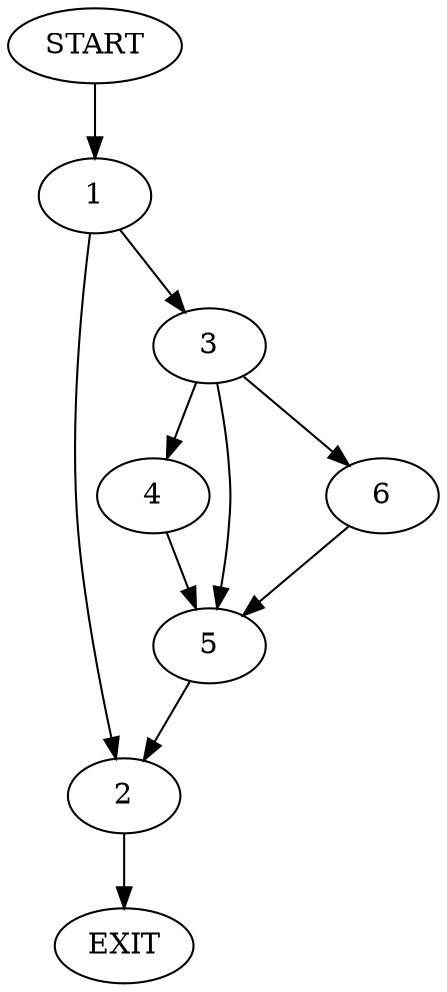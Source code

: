 digraph {
0 [label="START"]
7 [label="EXIT"]
0 -> 1
1 -> 2
1 -> 3
2 -> 7
3 -> 4
3 -> 5
3 -> 6
4 -> 5
6 -> 5
5 -> 2
}
